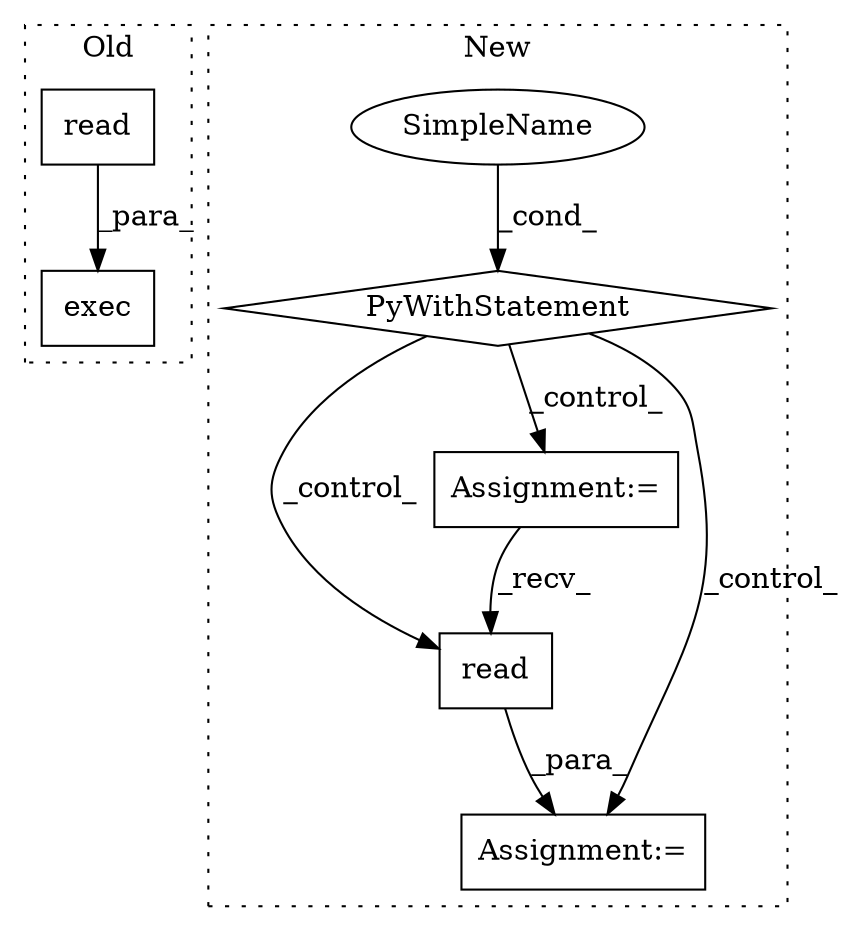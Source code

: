 digraph G {
subgraph cluster0 {
1 [label="exec" a="32" s="3002,3042" l="5,1" shape="box"];
3 [label="read" a="32" s="3036" l="6" shape="box"];
label = "Old";
style="dotted";
}
subgraph cluster1 {
2 [label="read" a="32" s="3151" l="6" shape="box"];
4 [label="SimpleName" a="42" s="" l="" shape="ellipse"];
5 [label="PyWithStatement" a="104" s="3063,3101" l="10,2" shape="diamond"];
6 [label="Assignment:=" a="7" s="3120" l="3" shape="box"];
7 [label="Assignment:=" a="7" s="3182" l="1" shape="box"];
label = "New";
style="dotted";
}
2 -> 7 [label="_para_"];
3 -> 1 [label="_para_"];
4 -> 5 [label="_cond_"];
5 -> 6 [label="_control_"];
5 -> 7 [label="_control_"];
5 -> 2 [label="_control_"];
6 -> 2 [label="_recv_"];
}